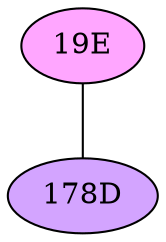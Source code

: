 // The Round Table
graph {
	"19E" [fillcolor="#FFA6FF" style=radial]
	"178D" [fillcolor="#D3A4FF" style=radial]
	"19E" -- "178D" [penwidth=1]
}
